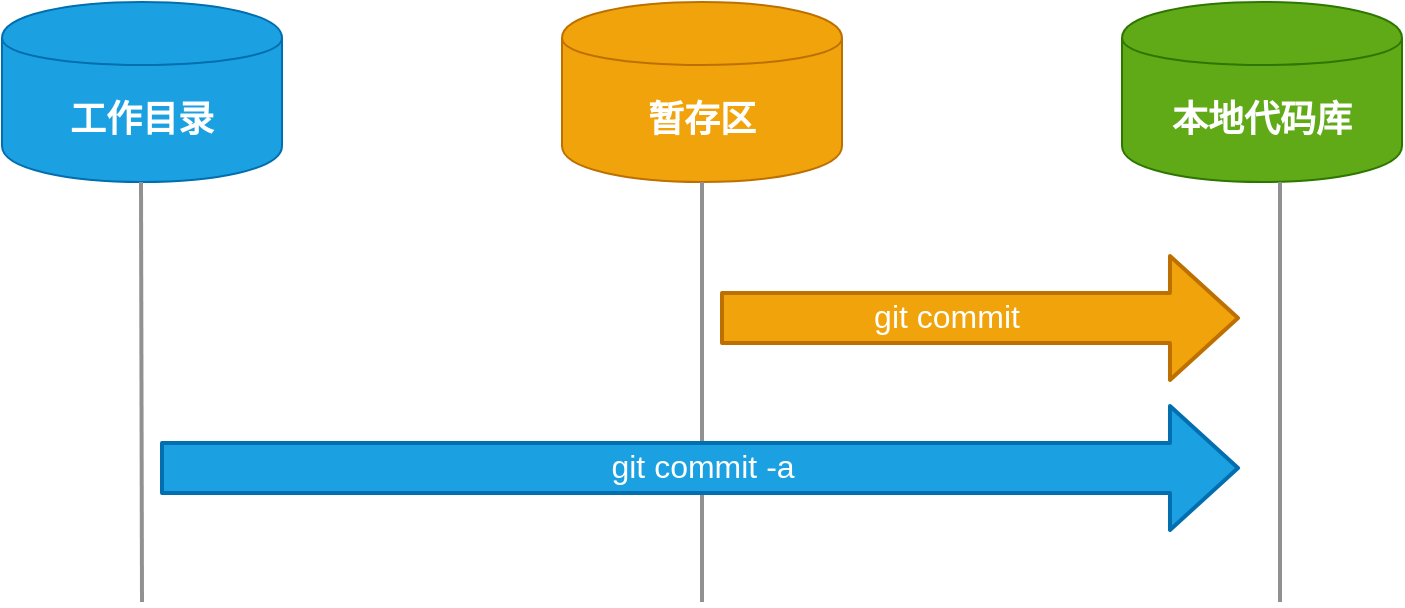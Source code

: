 <mxfile version="10.7.2" type="device"><diagram id="mPvFvhs4Uu6dy0XczUvM" name="Page-1"><mxGraphModel dx="918" dy="682" grid="1" gridSize="10" guides="1" tooltips="1" connect="1" arrows="1" fold="1" page="1" pageScale="1" pageWidth="850" pageHeight="1100" math="0" shadow="0"><root><mxCell id="0"/><mxCell id="1" parent="0"/><mxCell id="L9220tiDemQGyv4O1hoO-1" value="工作目录" style="shape=cylinder;whiteSpace=wrap;html=1;boundedLbl=1;backgroundOutline=1;fillColor=#1ba1e2;strokeColor=#006EAF;fontColor=#ffffff;fontSize=18;fontStyle=1" parent="1" vertex="1"><mxGeometry x="81" y="260" width="140" height="90" as="geometry"/></mxCell><mxCell id="L9220tiDemQGyv4O1hoO-2" value="暂存区" style="shape=cylinder;whiteSpace=wrap;html=1;boundedLbl=1;backgroundOutline=1;fillColor=#f0a30a;strokeColor=#BD7000;fontColor=#ffffff;fontSize=18;fontStyle=1" parent="1" vertex="1"><mxGeometry x="361" y="260" width="140" height="90" as="geometry"/></mxCell><mxCell id="L9220tiDemQGyv4O1hoO-3" value="本地代码库" style="shape=cylinder;whiteSpace=wrap;html=1;boundedLbl=1;backgroundOutline=1;fillColor=#60a917;strokeColor=#2D7600;fontColor=#ffffff;fontSize=18;fontStyle=1" parent="1" vertex="1"><mxGeometry x="641" y="260" width="140" height="90" as="geometry"/></mxCell><mxCell id="L9220tiDemQGyv4O1hoO-4" value="" style="endArrow=none;html=1;fontSize=16;strokeWidth=2;strokeColor=#919191;" parent="1" edge="1"><mxGeometry width="50" height="50" relative="1" as="geometry"><mxPoint x="151" y="560" as="sourcePoint"/><mxPoint x="150.5" y="350" as="targetPoint"/></mxGeometry></mxCell><mxCell id="L9220tiDemQGyv4O1hoO-5" value="" style="endArrow=none;html=1;fontSize=16;strokeWidth=2;strokeColor=#919191;" parent="1" edge="1"><mxGeometry width="50" height="50" relative="1" as="geometry"><mxPoint x="431" y="560" as="sourcePoint"/><mxPoint x="431" y="350" as="targetPoint"/></mxGeometry></mxCell><mxCell id="L9220tiDemQGyv4O1hoO-6" value="" style="endArrow=none;html=1;fontSize=16;strokeWidth=2;strokeColor=#919191;" parent="1" edge="1"><mxGeometry width="50" height="50" relative="1" as="geometry"><mxPoint x="720" y="560" as="sourcePoint"/><mxPoint x="720" y="350" as="targetPoint"/></mxGeometry></mxCell><mxCell id="L9220tiDemQGyv4O1hoO-14" value="" style="shape=flexArrow;endArrow=classic;html=1;strokeColor=#BD7000;strokeWidth=2;fontSize=16;endWidth=35;endSize=10.67;width=24;fillColor=#f0a30a;" parent="1" edge="1"><mxGeometry width="50" height="50" relative="1" as="geometry"><mxPoint x="440" y="418" as="sourcePoint"/><mxPoint x="700" y="418" as="targetPoint"/></mxGeometry></mxCell><mxCell id="L9220tiDemQGyv4O1hoO-15" value="git commit" style="text;html=1;resizable=0;points=[];align=center;verticalAlign=middle;labelBackgroundColor=none;fontSize=16;fontColor=#FFFFFF;" parent="L9220tiDemQGyv4O1hoO-14" vertex="1" connectable="0"><mxGeometry x="-0.133" y="-2" relative="1" as="geometry"><mxPoint y="-3" as="offset"/></mxGeometry></mxCell><mxCell id="L9220tiDemQGyv4O1hoO-16" value="" style="shape=flexArrow;endArrow=classic;html=1;strokeColor=#006EAF;strokeWidth=2;fontSize=16;endWidth=35;endSize=10.67;width=24;fillColor=#1ba1e2;" parent="1" edge="1"><mxGeometry width="50" height="50" relative="1" as="geometry"><mxPoint x="160" y="493" as="sourcePoint"/><mxPoint x="700" y="493" as="targetPoint"/></mxGeometry></mxCell><mxCell id="L9220tiDemQGyv4O1hoO-17" value="git commit -a" style="text;html=1;resizable=0;points=[];align=center;verticalAlign=middle;labelBackgroundColor=none;fontSize=16;fontColor=#FFFFFF;" parent="L9220tiDemQGyv4O1hoO-16" vertex="1" connectable="0"><mxGeometry x="-0.133" y="-2" relative="1" as="geometry"><mxPoint x="37" y="-3" as="offset"/></mxGeometry></mxCell></root></mxGraphModel></diagram></mxfile>